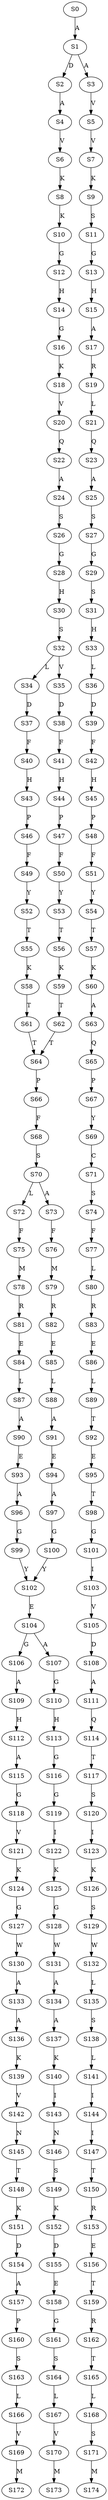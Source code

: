 strict digraph  {
	S0 -> S1 [ label = A ];
	S1 -> S2 [ label = D ];
	S1 -> S3 [ label = A ];
	S2 -> S4 [ label = A ];
	S3 -> S5 [ label = V ];
	S4 -> S6 [ label = V ];
	S5 -> S7 [ label = V ];
	S6 -> S8 [ label = K ];
	S7 -> S9 [ label = K ];
	S8 -> S10 [ label = K ];
	S9 -> S11 [ label = S ];
	S10 -> S12 [ label = G ];
	S11 -> S13 [ label = G ];
	S12 -> S14 [ label = H ];
	S13 -> S15 [ label = H ];
	S14 -> S16 [ label = G ];
	S15 -> S17 [ label = A ];
	S16 -> S18 [ label = K ];
	S17 -> S19 [ label = R ];
	S18 -> S20 [ label = V ];
	S19 -> S21 [ label = L ];
	S20 -> S22 [ label = Q ];
	S21 -> S23 [ label = Q ];
	S22 -> S24 [ label = A ];
	S23 -> S25 [ label = A ];
	S24 -> S26 [ label = S ];
	S25 -> S27 [ label = S ];
	S26 -> S28 [ label = G ];
	S27 -> S29 [ label = G ];
	S28 -> S30 [ label = H ];
	S29 -> S31 [ label = S ];
	S30 -> S32 [ label = S ];
	S31 -> S33 [ label = H ];
	S32 -> S34 [ label = L ];
	S32 -> S35 [ label = V ];
	S33 -> S36 [ label = L ];
	S34 -> S37 [ label = D ];
	S35 -> S38 [ label = D ];
	S36 -> S39 [ label = D ];
	S37 -> S40 [ label = F ];
	S38 -> S41 [ label = F ];
	S39 -> S42 [ label = F ];
	S40 -> S43 [ label = H ];
	S41 -> S44 [ label = H ];
	S42 -> S45 [ label = H ];
	S43 -> S46 [ label = P ];
	S44 -> S47 [ label = P ];
	S45 -> S48 [ label = P ];
	S46 -> S49 [ label = F ];
	S47 -> S50 [ label = F ];
	S48 -> S51 [ label = F ];
	S49 -> S52 [ label = Y ];
	S50 -> S53 [ label = Y ];
	S51 -> S54 [ label = Y ];
	S52 -> S55 [ label = T ];
	S53 -> S56 [ label = T ];
	S54 -> S57 [ label = T ];
	S55 -> S58 [ label = K ];
	S56 -> S59 [ label = K ];
	S57 -> S60 [ label = K ];
	S58 -> S61 [ label = T ];
	S59 -> S62 [ label = T ];
	S60 -> S63 [ label = A ];
	S61 -> S64 [ label = T ];
	S62 -> S64 [ label = T ];
	S63 -> S65 [ label = Q ];
	S64 -> S66 [ label = P ];
	S65 -> S67 [ label = P ];
	S66 -> S68 [ label = F ];
	S67 -> S69 [ label = Y ];
	S68 -> S70 [ label = S ];
	S69 -> S71 [ label = C ];
	S70 -> S72 [ label = L ];
	S70 -> S73 [ label = A ];
	S71 -> S74 [ label = S ];
	S72 -> S75 [ label = F ];
	S73 -> S76 [ label = F ];
	S74 -> S77 [ label = F ];
	S75 -> S78 [ label = M ];
	S76 -> S79 [ label = M ];
	S77 -> S80 [ label = L ];
	S78 -> S81 [ label = R ];
	S79 -> S82 [ label = R ];
	S80 -> S83 [ label = R ];
	S81 -> S84 [ label = E ];
	S82 -> S85 [ label = E ];
	S83 -> S86 [ label = E ];
	S84 -> S87 [ label = L ];
	S85 -> S88 [ label = L ];
	S86 -> S89 [ label = L ];
	S87 -> S90 [ label = A ];
	S88 -> S91 [ label = A ];
	S89 -> S92 [ label = T ];
	S90 -> S93 [ label = E ];
	S91 -> S94 [ label = E ];
	S92 -> S95 [ label = E ];
	S93 -> S96 [ label = A ];
	S94 -> S97 [ label = A ];
	S95 -> S98 [ label = T ];
	S96 -> S99 [ label = G ];
	S97 -> S100 [ label = G ];
	S98 -> S101 [ label = G ];
	S99 -> S102 [ label = Y ];
	S100 -> S102 [ label = Y ];
	S101 -> S103 [ label = I ];
	S102 -> S104 [ label = E ];
	S103 -> S105 [ label = V ];
	S104 -> S106 [ label = G ];
	S104 -> S107 [ label = A ];
	S105 -> S108 [ label = D ];
	S106 -> S109 [ label = A ];
	S107 -> S110 [ label = G ];
	S108 -> S111 [ label = A ];
	S109 -> S112 [ label = H ];
	S110 -> S113 [ label = H ];
	S111 -> S114 [ label = Q ];
	S112 -> S115 [ label = A ];
	S113 -> S116 [ label = G ];
	S114 -> S117 [ label = T ];
	S115 -> S118 [ label = G ];
	S116 -> S119 [ label = G ];
	S117 -> S120 [ label = S ];
	S118 -> S121 [ label = V ];
	S119 -> S122 [ label = I ];
	S120 -> S123 [ label = I ];
	S121 -> S124 [ label = K ];
	S122 -> S125 [ label = K ];
	S123 -> S126 [ label = K ];
	S124 -> S127 [ label = G ];
	S125 -> S128 [ label = G ];
	S126 -> S129 [ label = S ];
	S127 -> S130 [ label = W ];
	S128 -> S131 [ label = W ];
	S129 -> S132 [ label = W ];
	S130 -> S133 [ label = A ];
	S131 -> S134 [ label = A ];
	S132 -> S135 [ label = L ];
	S133 -> S136 [ label = A ];
	S134 -> S137 [ label = A ];
	S135 -> S138 [ label = S ];
	S136 -> S139 [ label = K ];
	S137 -> S140 [ label = K ];
	S138 -> S141 [ label = L ];
	S139 -> S142 [ label = V ];
	S140 -> S143 [ label = I ];
	S141 -> S144 [ label = I ];
	S142 -> S145 [ label = N ];
	S143 -> S146 [ label = N ];
	S144 -> S147 [ label = I ];
	S145 -> S148 [ label = T ];
	S146 -> S149 [ label = S ];
	S147 -> S150 [ label = T ];
	S148 -> S151 [ label = K ];
	S149 -> S152 [ label = K ];
	S150 -> S153 [ label = R ];
	S151 -> S154 [ label = D ];
	S152 -> S155 [ label = D ];
	S153 -> S156 [ label = E ];
	S154 -> S157 [ label = A ];
	S155 -> S158 [ label = E ];
	S156 -> S159 [ label = T ];
	S157 -> S160 [ label = P ];
	S158 -> S161 [ label = G ];
	S159 -> S162 [ label = R ];
	S160 -> S163 [ label = S ];
	S161 -> S164 [ label = S ];
	S162 -> S165 [ label = T ];
	S163 -> S166 [ label = L ];
	S164 -> S167 [ label = L ];
	S165 -> S168 [ label = L ];
	S166 -> S169 [ label = V ];
	S167 -> S170 [ label = V ];
	S168 -> S171 [ label = S ];
	S169 -> S172 [ label = M ];
	S170 -> S173 [ label = M ];
	S171 -> S174 [ label = M ];
}
